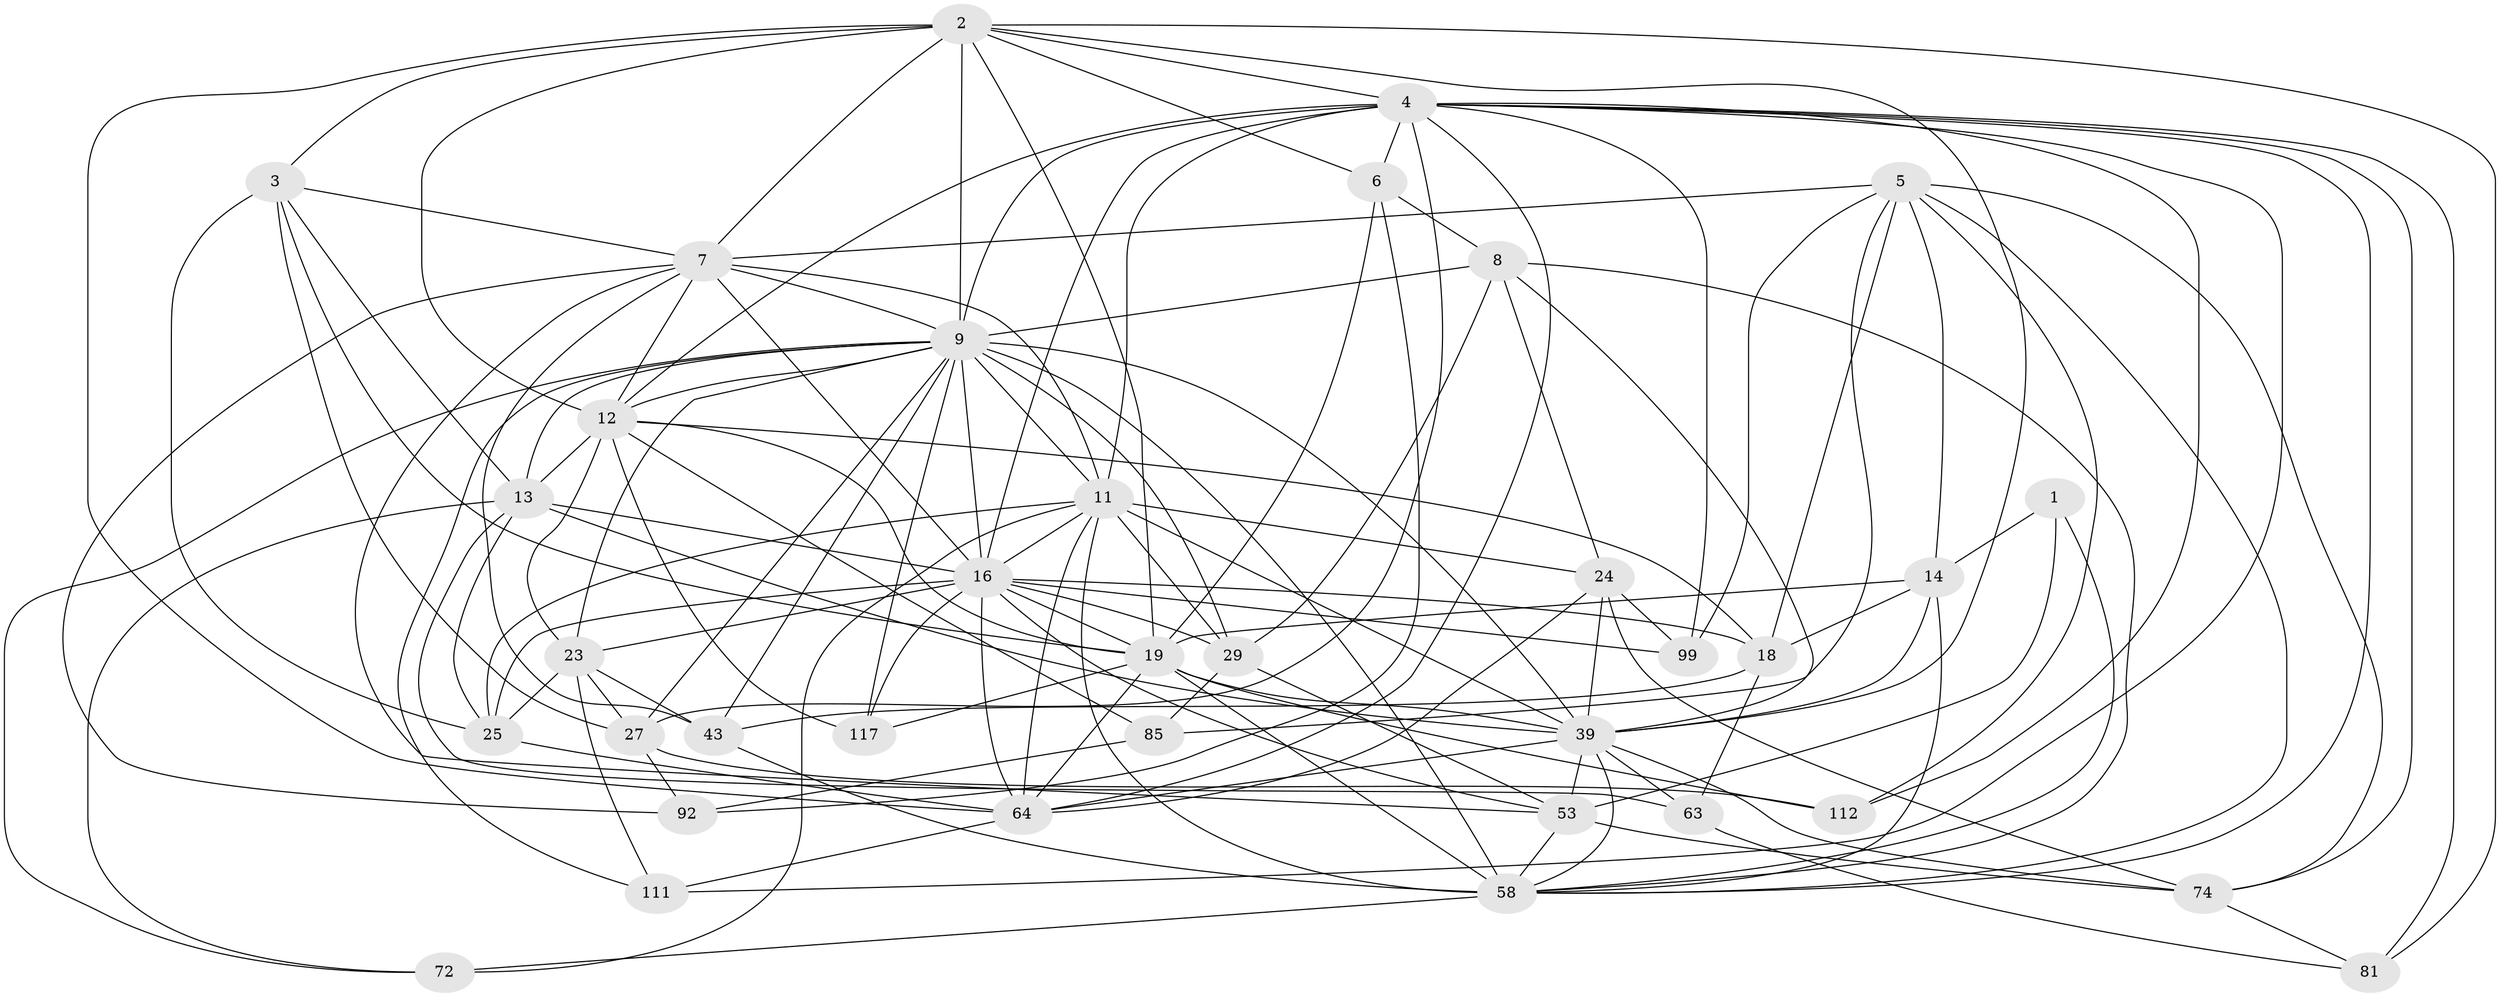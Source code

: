 // original degree distribution, {4: 1.0}
// Generated by graph-tools (version 1.1) at 2025/21/03/04/25 18:21:01]
// undirected, 36 vertices, 132 edges
graph export_dot {
graph [start="1"]
  node [color=gray90,style=filled];
  1;
  2 [super="+84+38"];
  3 [super="+101"];
  4 [super="+30+55+73"];
  5 [super="+46+44+90"];
  6 [super="+52"];
  7 [super="+45+10+82"];
  8 [super="+107+22"];
  9 [super="+35+15+50"];
  11 [super="+26+113+20"];
  12 [super="+41+116+83"];
  13 [super="+120+40+95"];
  14 [super="+93+75"];
  16 [super="+37+17+51+80"];
  18 [super="+60"];
  19 [super="+69+77+31"];
  23 [super="+76+54"];
  24 [super="+28"];
  25 [super="+91"];
  27 [super="+61"];
  29 [super="+32"];
  39 [super="+47+110+42"];
  43 [super="+78"];
  53 [super="+106+109"];
  58 [super="+59+89+68"];
  63;
  64 [super="+67+108+65"];
  72;
  74 [super="+87"];
  81;
  85;
  92;
  99;
  111;
  112;
  117;
  1 -- 53 [weight=2];
  1 -- 58;
  1 -- 14;
  2 -- 3;
  2 -- 9 [weight=2];
  2 -- 39 [weight=2];
  2 -- 4;
  2 -- 64;
  2 -- 6;
  2 -- 7;
  2 -- 12;
  2 -- 81;
  2 -- 19;
  3 -- 25;
  3 -- 27;
  3 -- 13;
  3 -- 7;
  3 -- 19;
  4 -- 9;
  4 -- 74;
  4 -- 111;
  4 -- 16 [weight=2];
  4 -- 6;
  4 -- 64;
  4 -- 99;
  4 -- 27;
  4 -- 11;
  4 -- 12 [weight=2];
  4 -- 112;
  4 -- 81;
  4 -- 58;
  5 -- 112;
  5 -- 99;
  5 -- 58;
  5 -- 74;
  5 -- 14;
  5 -- 18;
  5 -- 85;
  5 -- 7;
  6 -- 19;
  6 -- 8 [weight=2];
  6 -- 92;
  7 -- 12;
  7 -- 92;
  7 -- 9;
  7 -- 53;
  7 -- 43;
  7 -- 11;
  7 -- 16;
  8 -- 29 [weight=2];
  8 -- 39;
  8 -- 24;
  8 -- 58;
  8 -- 9;
  9 -- 39;
  9 -- 11;
  9 -- 43 [weight=2];
  9 -- 13 [weight=2];
  9 -- 23;
  9 -- 58 [weight=3];
  9 -- 16 [weight=3];
  9 -- 12;
  9 -- 72;
  9 -- 111;
  9 -- 117;
  9 -- 27;
  9 -- 29;
  11 -- 25;
  11 -- 16;
  11 -- 58 [weight=2];
  11 -- 29;
  11 -- 64;
  11 -- 39;
  11 -- 72;
  11 -- 24;
  12 -- 117;
  12 -- 85;
  12 -- 13 [weight=2];
  12 -- 18;
  12 -- 23;
  12 -- 19;
  13 -- 72;
  13 -- 63;
  13 -- 16;
  13 -- 39;
  13 -- 25;
  14 -- 18;
  14 -- 39 [weight=2];
  14 -- 58;
  14 -- 19 [weight=2];
  16 -- 64;
  16 -- 19;
  16 -- 99;
  16 -- 18;
  16 -- 29 [weight=2];
  16 -- 53;
  16 -- 117;
  16 -- 23;
  16 -- 25;
  18 -- 63;
  18 -- 43;
  19 -- 64;
  19 -- 58;
  19 -- 117;
  19 -- 39 [weight=3];
  19 -- 112;
  23 -- 25;
  23 -- 27;
  23 -- 111;
  23 -- 43 [weight=2];
  24 -- 64 [weight=2];
  24 -- 74;
  24 -- 99;
  24 -- 39 [weight=2];
  25 -- 64;
  27 -- 112;
  27 -- 92;
  29 -- 85;
  29 -- 53;
  39 -- 53;
  39 -- 58;
  39 -- 64;
  39 -- 74;
  39 -- 63;
  43 -- 58 [weight=2];
  53 -- 74;
  53 -- 58;
  58 -- 72;
  63 -- 81;
  64 -- 111;
  74 -- 81;
  85 -- 92;
}
